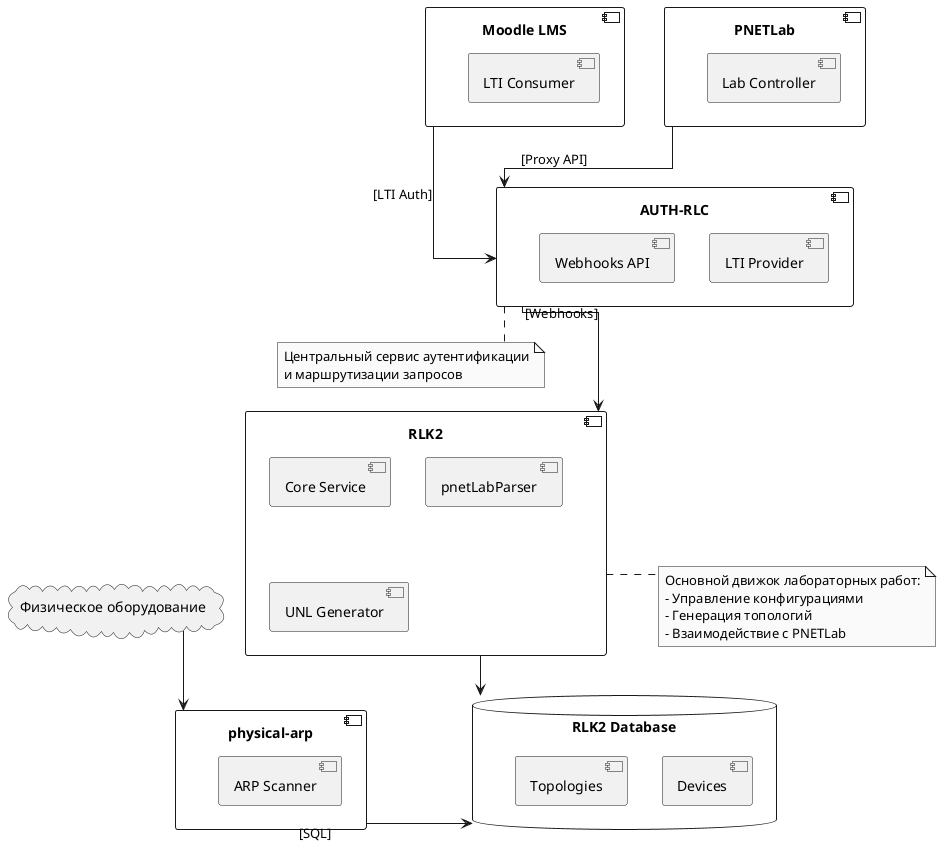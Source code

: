@startuml Компонентная диаграмма системы
skinparam shadowing false
skinparam monochrome true
skinparam linetype ortho
skinparam defaultFontName "Times New Roman"

component "Moodle LMS" as moodle {
  [LTI Consumer]
}

component "AUTH-RLC" as auth_rlc {
  [LTI Provider]
  [Webhooks API]
}

component "RLK2" as rlk2 {
  [Core Service]
  [pnetLabParser]
  [UNL Generator]
}

database "RLK2 Database" as rlk2_db {
  [Devices]
  [Topologies]
}

component "physical-arp" as physical_arp {
  [ARP Scanner]
}

component "PNETLab" as pnetlab {
  [Lab Controller]
}

cloud "Физическое оборудование" as devices

' Связи
moodle ---> auth_rlc: [LTI Auth]
auth_rlc ---> rlk2: [Webhooks]
rlk2 ---> rlk2_db
physical_arp -> rlk2_db: [SQL]
pnetlab ---> auth_rlc: [Proxy API]
devices --> physical_arp

note bottom of auth_rlc
  Центральный сервис аутентификации
  и маршрутизации запросов
end note

note bottom of rlk2
  Основной движок лабораторных работ:
  - Управление конфигурациями
  - Генерация топологий
  - Взаимодействие с PNETLab
end note
@enduml